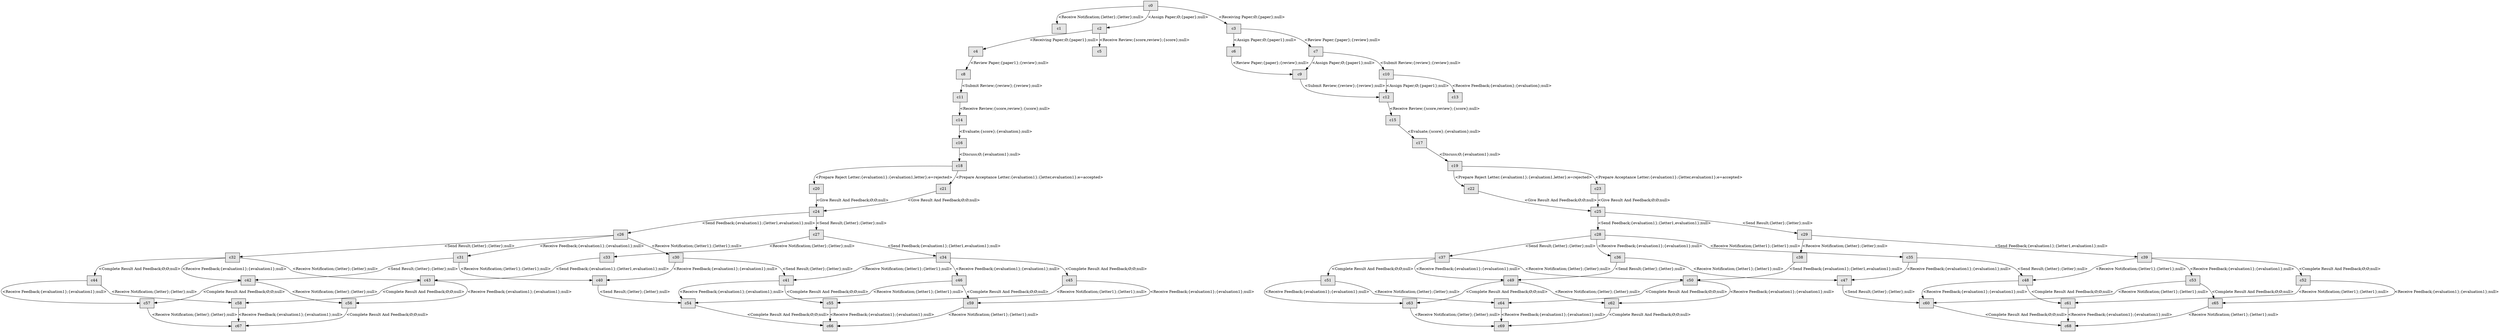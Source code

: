 digraph {
	/* nodes */
	node [style=filled fillcolor=gray90 shape=rectangle]
	1 [label="c0"]
	2 [label="c1"]
	3 [label="c2"]
	4 [label="c3"]
	5 [label="c4"]
	6 [label="c5"]
	7 [label="c6"]
	8 [label="c7"]
	9 [label="c8"]
	10 [label="c9"]
	11 [label="c10"]
	12 [label="c11"]
	13 [label="c12"]
	14 [label="c13"]
	15 [label="c14"]
	16 [label="c15"]
	17 [label="c16"]
	18 [label="c17"]
	19 [label="c18"]
	20 [label="c19"]
	21 [label="c20"]
	22 [label="c21"]
	23 [label="c22"]
	24 [label="c23"]
	25 [label="c24"]
	26 [label="c25"]
	27 [label="c26"]
	28 [label="c27"]
	29 [label="c28"]
	30 [label="c29"]
	31 [label="c30"]
	32 [label="c31"]
	33 [label="c32"]
	34 [label="c33"]
	35 [label="c34"]
	36 [label="c35"]
	37 [label="c36"]
	38 [label="c37"]
	39 [label="c38"]
	40 [label="c39"]
	41 [label="c40"]
	42 [label="c41"]
	43 [label="c42"]
	44 [label="c43"]
	45 [label="c44"]
	46 [label="c45"]
	47 [label="c46"]
	48 [label="c47"]
	49 [label="c48"]
	50 [label="c49"]
	51 [label="c50"]
	52 [label="c51"]
	53 [label="c52"]
	54 [label="c53"]
	55 [label="c54"]
	56 [label="c55"]
	57 [label="c56"]
	58 [label="c57"]
	59 [label="c58"]
	60 [label="c59"]
	61 [label="c60"]
	62 [label="c61"]
	63 [label="c62"]
	64 [label="c63"]
	65 [label="c64"]
	66 [label="c65"]
	67 [label="c66"]
	68 [label="c67"]
	69 [label="c68"]
	70 [label="c69"]

	/* edges */
	1->2 [label="<Receive Notification;{letter};{letter};null>"]
	1->3 [label="<Assign Paper;Ø;{paper};null>"]
	1->4 [label="<Receiving Paper;Ø;{paper};null>"]
	3->5 [label="<Receiving Paper;Ø;{paper1};null>"]
	3->6 [label="<Receive Review;{score,review};{score};null>"]
	4->7 [label="<Assign Paper;Ø;{paper1};null>"]
	4->8 [label="<Review Paper;{paper};{review};null>"]
	5->9 [label="<Review Paper;{paper1};{review};null>"]
	7->10 [label="<Review Paper;{paper};{review};null>"]
	8->10 [label="<Assign Paper;Ø;{paper1};null>"]
	8->11 [label="<Submit Review;{review};{review};null>"]
	9->12 [label="<Submit Review;{review};{review};null>"]
	10->13 [label="<Submit Review;{review};{review};null>"]
	11->13 [label="<Assign Paper;Ø;{paper1};null>"]
	11->14 [label="<Receive Feedback;{evaluation};{evaluation};null>"]
	12->15 [label="<Receive Review;{score,review};{score};null>"]
	13->16 [label="<Receive Review;{score,review};{score};null>"]
	15->17 [label="<Evaluate;{score};{evaluation};null>"]
	16->18 [label="<Evaluate;{score};{evaluation};null>"]
	17->19 [label="<Discuss;Ø;{evaluation1};null>"]
	18->20 [label="<Discuss;Ø;{evaluation1};null>"]
	19->21 [label="<Prepare Reject Letter;{evaluation1};{evaluation1,letter};e=rejected>"]
	19->22 [label="<Prepare Acceptance Letter;{evaluation1};{letter,evaluation1};e=accepted>"]
	20->23 [label="<Prepare Reject Letter;{evaluation1};{evaluation1,letter};e=rejected>"]
	20->24 [label="<Prepare Acceptance Letter;{evaluation1};{letter,evaluation1};e=accepted>"]
	21->25 [label="<Give Result And Feedback;Ø;Ø;null>"]
	22->25 [label="<Give Result And Feedback;Ø;Ø;null>"]
	23->26 [label="<Give Result And Feedback;Ø;Ø;null>"]
	24->26 [label="<Give Result And Feedback;Ø;Ø;null>"]
	25->27 [label="<Send Feedback;{evaluation1};{letter1,evaluation1};null>"]
	25->28 [label="<Send Result;{letter};{letter};null>"]
	26->29 [label="<Send Feedback;{evaluation1};{letter1,evaluation1};null>"]
	26->30 [label="<Send Result;{letter};{letter};null>"]
	27->31 [label="<Receive Notification;{letter1};{letter1};null>"]
	27->32 [label="<Receive Feedback;{evaluation1};{evaluation1};null>"]
	27->33 [label="<Send Result;{letter};{letter};null>"]
	28->34 [label="<Receive Notification;{letter};{letter};null>"]
	28->35 [label="<Send Feedback;{evaluation1};{letter1,evaluation1};null>"]
	29->36 [label="<Receive Notification;{letter1};{letter1};null>"]
	29->37 [label="<Receive Feedback;{evaluation1};{evaluation1};null>"]
	29->38 [label="<Send Result;{letter};{letter};null>"]
	30->39 [label="<Receive Notification;{letter};{letter};null>"]
	30->40 [label="<Send Feedback;{evaluation1};{letter1,evaluation1};null>"]
	31->41 [label="<Receive Feedback;{evaluation1};{evaluation1};null>"]
	31->42 [label="<Send Result;{letter};{letter};null>"]
	32->41 [label="<Receive Notification;{letter1};{letter1};null>"]
	32->43 [label="<Send Result;{letter};{letter};null>"]
	33->44 [label="<Receive Notification;{letter};{letter};null>"]
	33->45 [label="<Complete Result And Feedback;Ø;Ø;null>"]
	33->43 [label="<Receive Feedback;{evaluation1};{evaluation1};null>"]
	34->44 [label="<Send Feedback;{evaluation1};{letter1,evaluation1};null>"]
	35->42 [label="<Receive Notification;{letter1};{letter1};null>"]
	35->46 [label="<Complete Result And Feedback;Ø;Ø;null>"]
	35->47 [label="<Receive Feedback;{evaluation1};{evaluation1};null>"]
	36->48 [label="<Receive Feedback;{evaluation1};{evaluation1};null>"]
	36->49 [label="<Send Result;{letter};{letter};null>"]
	37->48 [label="<Receive Notification;{letter1};{letter1};null>"]
	37->50 [label="<Send Result;{letter};{letter};null>"]
	38->51 [label="<Receive Notification;{letter};{letter};null>"]
	38->52 [label="<Complete Result And Feedback;Ø;Ø;null>"]
	38->50 [label="<Receive Feedback;{evaluation1};{evaluation1};null>"]
	39->51 [label="<Send Feedback;{evaluation1};{letter1,evaluation1};null>"]
	40->49 [label="<Receive Notification;{letter1};{letter1};null>"]
	40->53 [label="<Complete Result And Feedback;Ø;Ø;null>"]
	40->54 [label="<Receive Feedback;{evaluation1};{evaluation1};null>"]
	41->55 [label="<Send Result;{letter};{letter};null>"]
	42->56 [label="<Complete Result And Feedback;Ø;Ø;null>"]
	42->55 [label="<Receive Feedback;{evaluation1};{evaluation1};null>"]
	43->57 [label="<Receive Notification;{letter};{letter};null>"]
	43->58 [label="<Complete Result And Feedback;Ø;Ø;null>"]
	44->59 [label="<Complete Result And Feedback;Ø;Ø;null>"]
	44->57 [label="<Receive Feedback;{evaluation1};{evaluation1};null>"]
	45->59 [label="<Receive Notification;{letter};{letter};null>"]
	45->58 [label="<Receive Feedback;{evaluation1};{evaluation1};null>"]
	46->56 [label="<Receive Notification;{letter1};{letter1};null>"]
	46->60 [label="<Receive Feedback;{evaluation1};{evaluation1};null>"]
	47->55 [label="<Receive Notification;{letter1};{letter1};null>"]
	47->60 [label="<Complete Result And Feedback;Ø;Ø;null>"]
	48->61 [label="<Send Result;{letter};{letter};null>"]
	49->62 [label="<Complete Result And Feedback;Ø;Ø;null>"]
	49->61 [label="<Receive Feedback;{evaluation1};{evaluation1};null>"]
	50->63 [label="<Receive Notification;{letter};{letter};null>"]
	50->64 [label="<Complete Result And Feedback;Ø;Ø;null>"]
	51->65 [label="<Complete Result And Feedback;Ø;Ø;null>"]
	51->63 [label="<Receive Feedback;{evaluation1};{evaluation1};null>"]
	52->65 [label="<Receive Notification;{letter};{letter};null>"]
	52->64 [label="<Receive Feedback;{evaluation1};{evaluation1};null>"]
	53->62 [label="<Receive Notification;{letter1};{letter1};null>"]
	53->66 [label="<Receive Feedback;{evaluation1};{evaluation1};null>"]
	54->61 [label="<Receive Notification;{letter1};{letter1};null>"]
	54->66 [label="<Complete Result And Feedback;Ø;Ø;null>"]
	55->67 [label="<Complete Result And Feedback;Ø;Ø;null>"]
	56->67 [label="<Receive Feedback;{evaluation1};{evaluation1};null>"]
	57->68 [label="<Complete Result And Feedback;Ø;Ø;null>"]
	58->68 [label="<Receive Notification;{letter};{letter};null>"]
	59->68 [label="<Receive Feedback;{evaluation1};{evaluation1};null>"]
	60->67 [label="<Receive Notification;{letter1};{letter1};null>"]
	61->69 [label="<Complete Result And Feedback;Ø;Ø;null>"]
	62->69 [label="<Receive Feedback;{evaluation1};{evaluation1};null>"]
	63->70 [label="<Complete Result And Feedback;Ø;Ø;null>"]
	64->70 [label="<Receive Notification;{letter};{letter};null>"]
	65->70 [label="<Receive Feedback;{evaluation1};{evaluation1};null>"]
	66->69 [label="<Receive Notification;{letter1};{letter1};null>"]
}